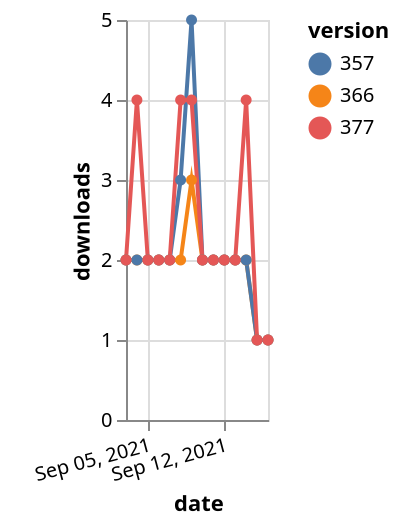 {"$schema": "https://vega.github.io/schema/vega-lite/v5.json", "description": "A simple bar chart with embedded data.", "data": {"values": [{"date": "2021-09-03", "total": 2231, "delta": 2, "version": "366"}, {"date": "2021-09-04", "total": 2233, "delta": 2, "version": "366"}, {"date": "2021-09-05", "total": 2235, "delta": 2, "version": "366"}, {"date": "2021-09-06", "total": 2237, "delta": 2, "version": "366"}, {"date": "2021-09-07", "total": 2239, "delta": 2, "version": "366"}, {"date": "2021-09-08", "total": 2241, "delta": 2, "version": "366"}, {"date": "2021-09-09", "total": 2244, "delta": 3, "version": "366"}, {"date": "2021-09-10", "total": 2246, "delta": 2, "version": "366"}, {"date": "2021-09-11", "total": 2248, "delta": 2, "version": "366"}, {"date": "2021-09-12", "total": 2250, "delta": 2, "version": "366"}, {"date": "2021-09-13", "total": 2252, "delta": 2, "version": "366"}, {"date": "2021-09-14", "total": 2254, "delta": 2, "version": "366"}, {"date": "2021-09-15", "total": 2255, "delta": 1, "version": "366"}, {"date": "2021-09-16", "total": 2256, "delta": 1, "version": "366"}, {"date": "2021-09-03", "total": 2732, "delta": 2, "version": "357"}, {"date": "2021-09-04", "total": 2734, "delta": 2, "version": "357"}, {"date": "2021-09-05", "total": 2736, "delta": 2, "version": "357"}, {"date": "2021-09-06", "total": 2738, "delta": 2, "version": "357"}, {"date": "2021-09-07", "total": 2740, "delta": 2, "version": "357"}, {"date": "2021-09-08", "total": 2743, "delta": 3, "version": "357"}, {"date": "2021-09-09", "total": 2748, "delta": 5, "version": "357"}, {"date": "2021-09-10", "total": 2750, "delta": 2, "version": "357"}, {"date": "2021-09-11", "total": 2752, "delta": 2, "version": "357"}, {"date": "2021-09-12", "total": 2754, "delta": 2, "version": "357"}, {"date": "2021-09-13", "total": 2756, "delta": 2, "version": "357"}, {"date": "2021-09-14", "total": 2758, "delta": 2, "version": "357"}, {"date": "2021-09-15", "total": 2759, "delta": 1, "version": "357"}, {"date": "2021-09-16", "total": 2760, "delta": 1, "version": "357"}, {"date": "2021-09-03", "total": 2065, "delta": 2, "version": "377"}, {"date": "2021-09-04", "total": 2069, "delta": 4, "version": "377"}, {"date": "2021-09-05", "total": 2071, "delta": 2, "version": "377"}, {"date": "2021-09-06", "total": 2073, "delta": 2, "version": "377"}, {"date": "2021-09-07", "total": 2075, "delta": 2, "version": "377"}, {"date": "2021-09-08", "total": 2079, "delta": 4, "version": "377"}, {"date": "2021-09-09", "total": 2083, "delta": 4, "version": "377"}, {"date": "2021-09-10", "total": 2085, "delta": 2, "version": "377"}, {"date": "2021-09-11", "total": 2087, "delta": 2, "version": "377"}, {"date": "2021-09-12", "total": 2089, "delta": 2, "version": "377"}, {"date": "2021-09-13", "total": 2091, "delta": 2, "version": "377"}, {"date": "2021-09-14", "total": 2095, "delta": 4, "version": "377"}, {"date": "2021-09-15", "total": 2096, "delta": 1, "version": "377"}, {"date": "2021-09-16", "total": 2097, "delta": 1, "version": "377"}]}, "width": "container", "mark": {"type": "line", "point": {"filled": true}}, "encoding": {"x": {"field": "date", "type": "temporal", "timeUnit": "yearmonthdate", "title": "date", "axis": {"labelAngle": -15}}, "y": {"field": "delta", "type": "quantitative", "title": "downloads"}, "color": {"field": "version", "type": "nominal"}, "tooltip": {"field": "delta"}}}